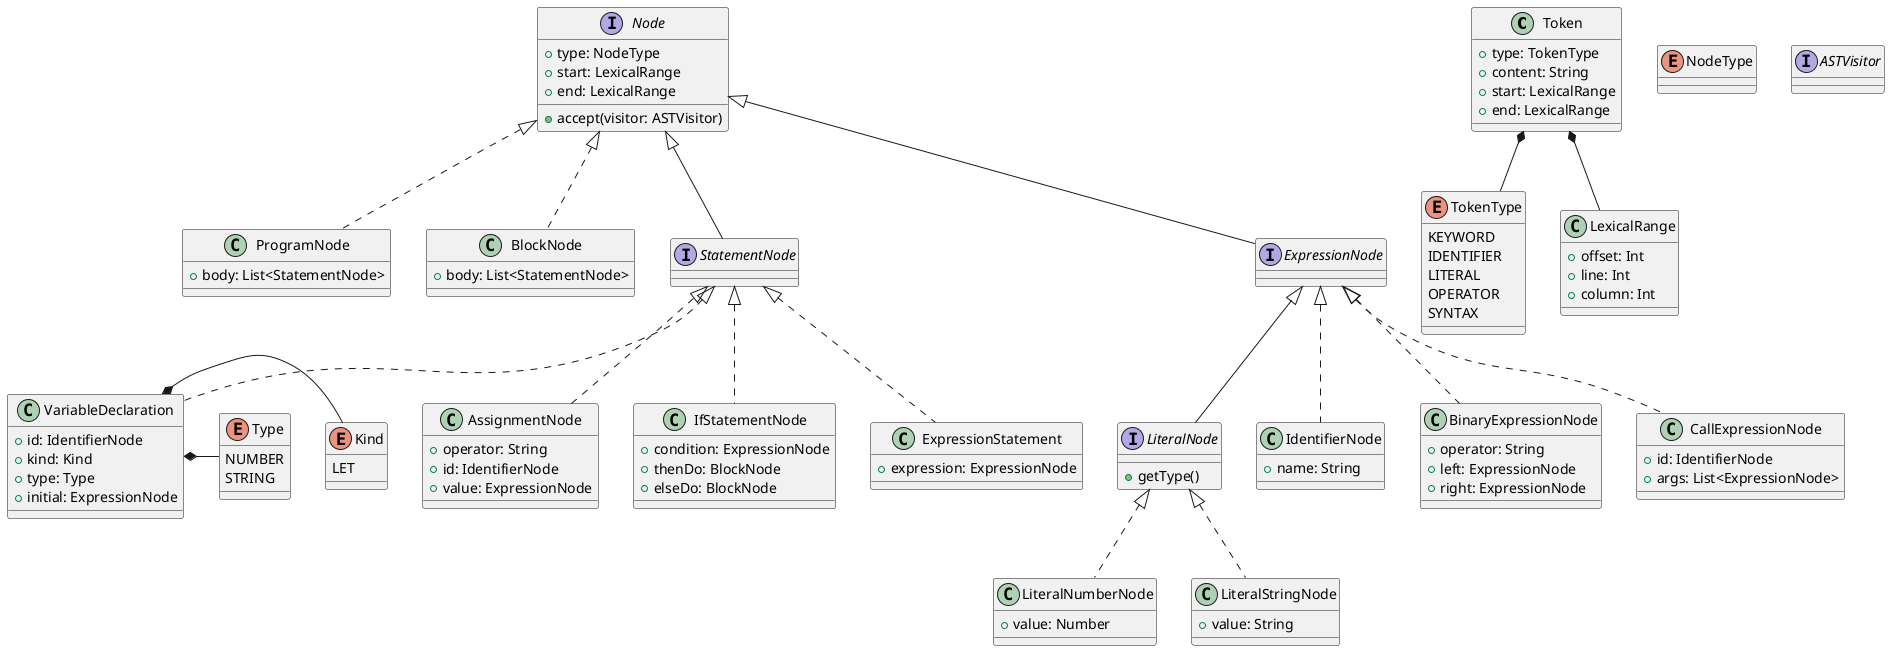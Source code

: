 @startuml
'https://plantuml.com/class-diagram


class Token {
+ type: TokenType
+ content: String
+ start: LexicalRange
+ end: LexicalRange
}
Token *-- TokenType

class LexicalRange {
+ offset: Int
+ line: Int
+ column: Int
}
Token *-- LexicalRange


' let a : number = 5;
' println("hola");
enum TokenType {
KEYWORD
IDENTIFIER
LITERAL
OPERATOR
SYNTAX
}

interface Node {
+ type: NodeType
+ start: LexicalRange
+ end: LexicalRange
+ accept(visitor: ASTVisitor)
}

enum NodeType {
'TODO
}

class ProgramNode implements Node {
+ body: List<StatementNode>
}

class BlockNode implements Node {
+ body: List<StatementNode>
}

interface StatementNode implements Node {
}

class AssignmentNode implements StatementNode {
+ operator: String
+ id: IdentifierNode
+ value: ExpressionNode
}

class IfStatementNode implements StatementNode {
+ condition: ExpressionNode
+ thenDo: BlockNode
+ elseDo: BlockNode
}

class VariableDeclaration implements StatementNode {
+ id: IdentifierNode
+ kind: Kind
+ type: Type
+ initial: ExpressionNode
}
VariableDeclaration *- Kind
VariableDeclaration *- Type

enum Kind {
LET
}

enum Type {
NUMBER
STRING
}

class ExpressionStatement implements StatementNode {
+ expression: ExpressionNode
}

interface ExpressionNode implements Node {
}

interface LiteralNode implements ExpressionNode {
+ getType()
}

class LiteralNumberNode implements LiteralNode {
+ value: Number
}

class LiteralStringNode implements LiteralNode {
+ value: String
}

class IdentifierNode implements ExpressionNode {
+ name: String
}

class BinaryExpressionNode implements ExpressionNode {
+ operator: String
+ left: ExpressionNode
+ right: ExpressionNode
}

class CallExpressionNode implements ExpressionNode {
+ id: IdentifierNode
+ args: List<ExpressionNode>
}

'class DeclaratorNode implements Node

interface ASTVisitor {
}

@enduml


let a = 10
println(a)


ProgramNode
 - VariableDeclaration
   - id: IdentifierNode(a)
   - kind: LET
   - initial: LiteralNumber(Number, 10)
 - ExpressionStatement
   - expression: CallExpressionNode
     - id: "println"
     - args:
        - IdentifierNode(a)